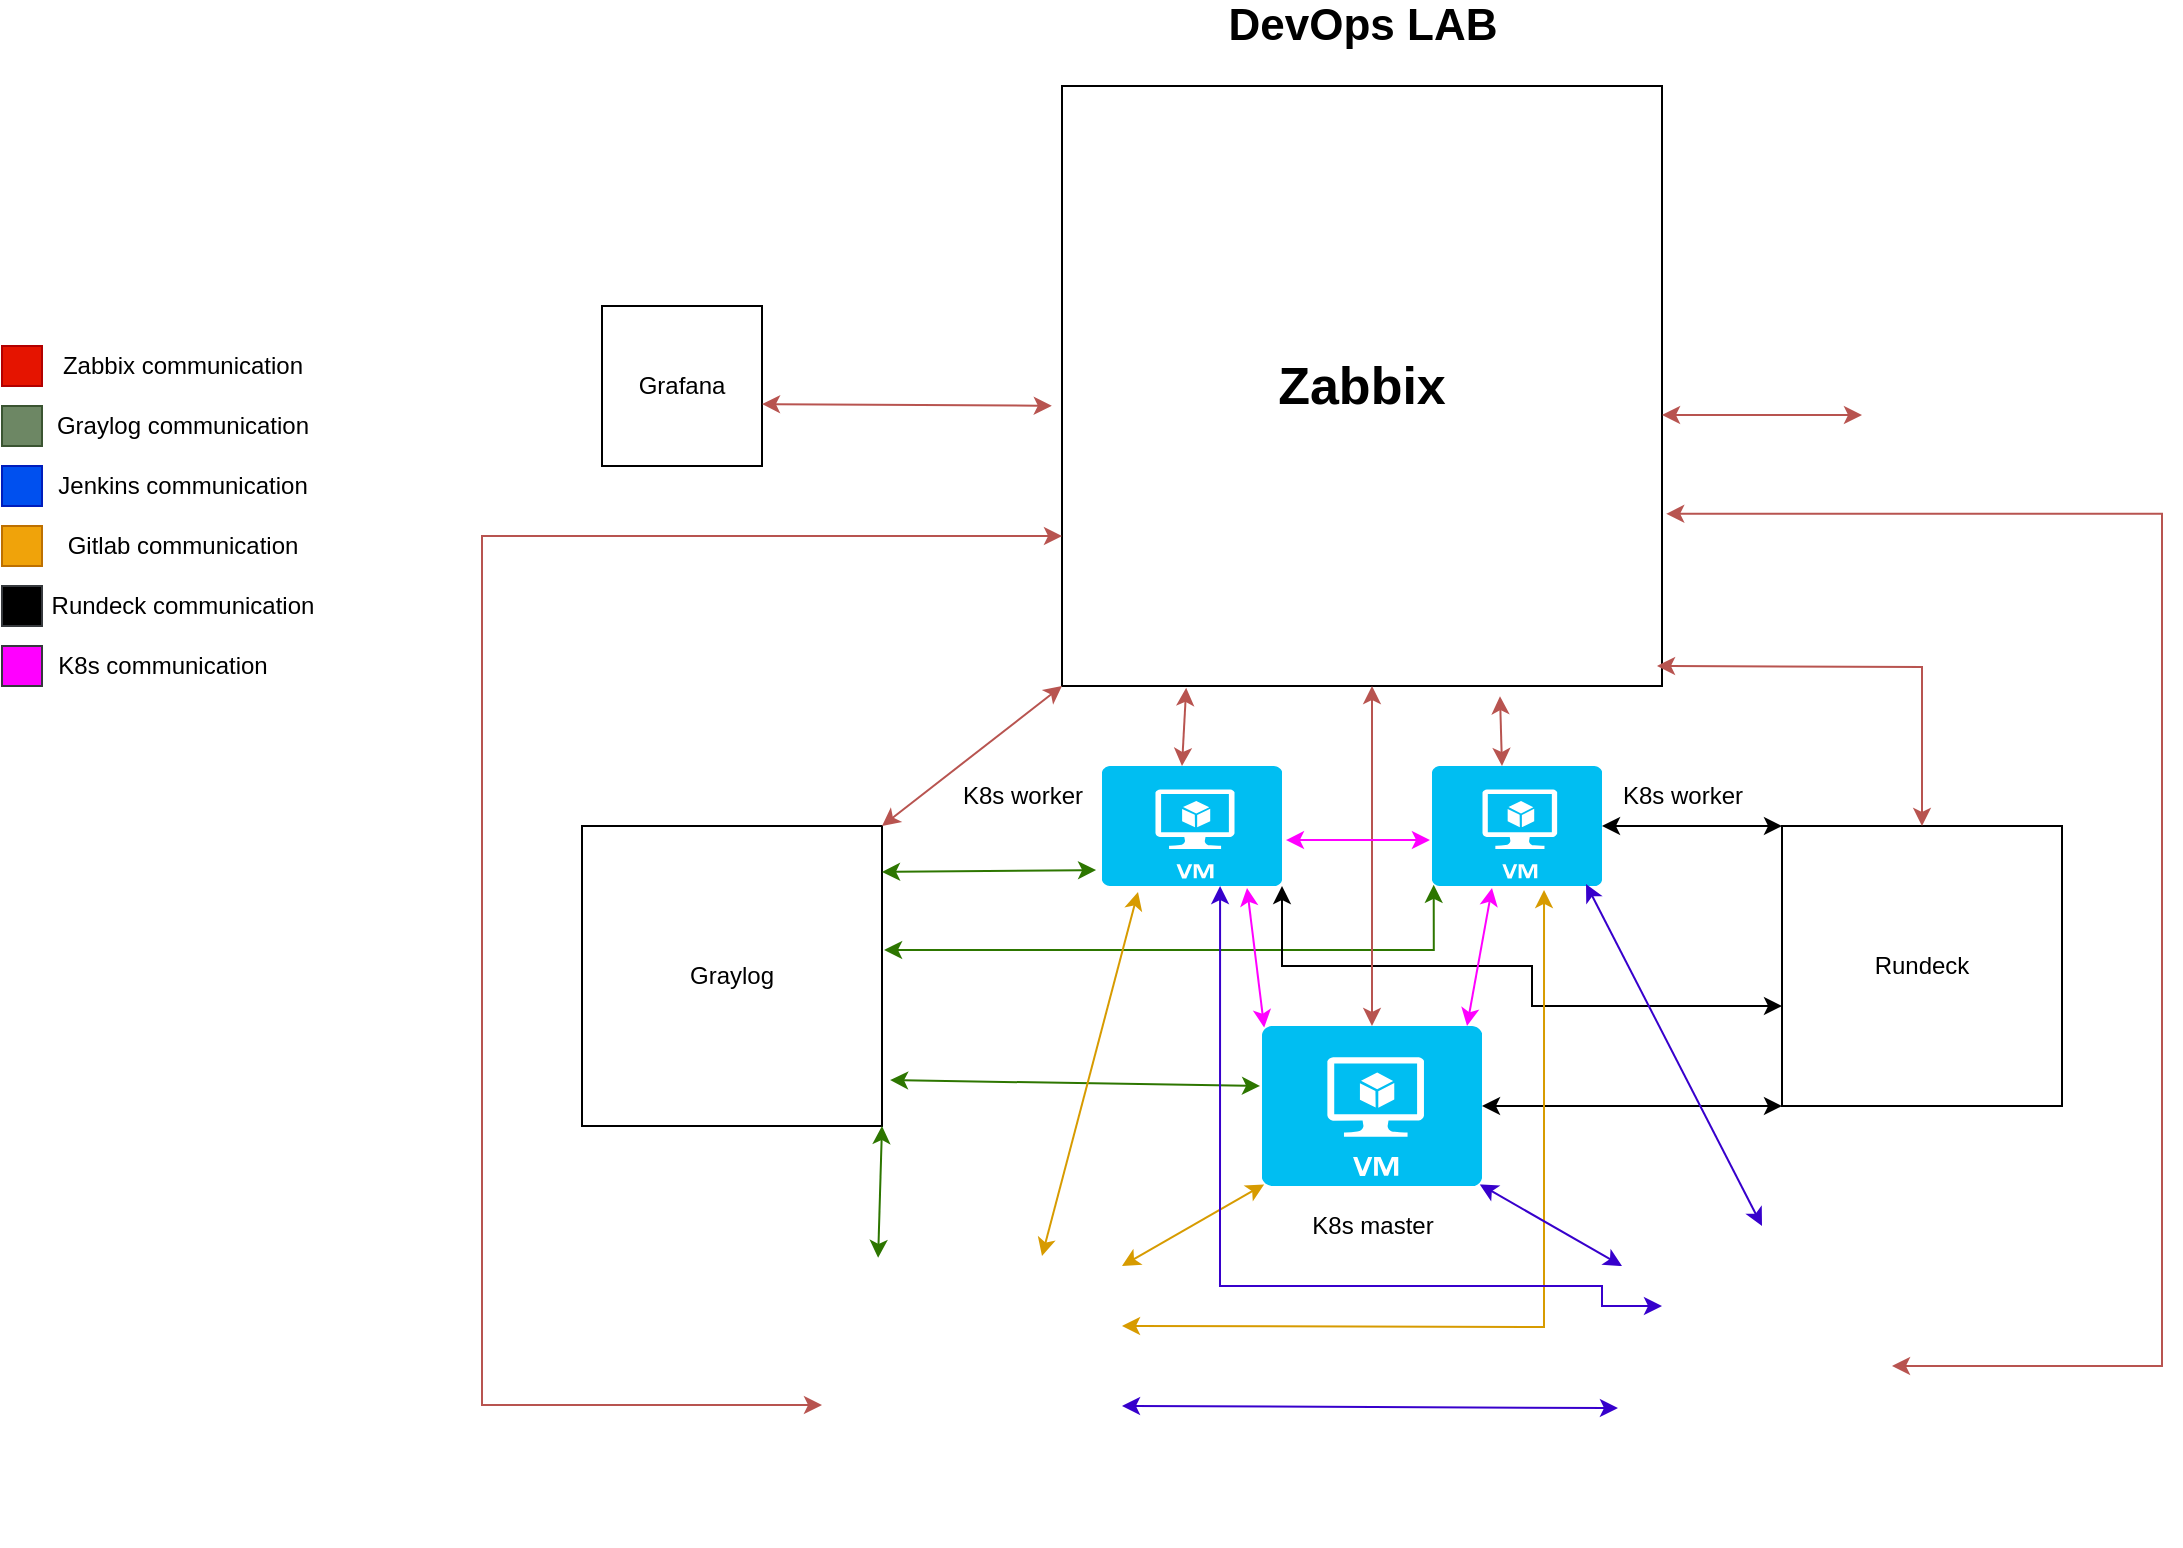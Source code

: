 <mxfile version="15.8.6" type="github">
  <diagram id="z5rGznuba-PtW8SU3dXK" name="Page-1">
    <mxGraphModel dx="1422" dy="790" grid="1" gridSize="10" guides="1" tooltips="1" connect="1" arrows="1" fold="1" page="1" pageScale="1" pageWidth="3300" pageHeight="4681" math="0" shadow="0">
      <root>
        <mxCell id="0" />
        <mxCell id="1" parent="0" />
        <mxCell id="jL6jd2JfHJ7tAKCCUWy6-1" value="&lt;b&gt;&lt;font style=&quot;font-size: 26px&quot;&gt;Zabbix&lt;/font&gt;&lt;/b&gt;" style="whiteSpace=wrap;html=1;aspect=fixed;" parent="1" vertex="1">
          <mxGeometry x="1190" y="200" width="300" height="300" as="geometry" />
        </mxCell>
        <mxCell id="jL6jd2JfHJ7tAKCCUWy6-2" value="Grafana" style="whiteSpace=wrap;html=1;aspect=fixed;" parent="1" vertex="1">
          <mxGeometry x="960" y="310" width="80" height="80" as="geometry" />
        </mxCell>
        <mxCell id="jL6jd2JfHJ7tAKCCUWy6-6" value="" style="verticalLabelPosition=bottom;html=1;verticalAlign=top;align=center;strokeColor=none;fillColor=#00BEF2;shape=mxgraph.azure.virtual_machine;" parent="1" vertex="1">
          <mxGeometry x="1210" y="540" width="90" height="60" as="geometry" />
        </mxCell>
        <mxCell id="jL6jd2JfHJ7tAKCCUWy6-7" value="" style="verticalLabelPosition=bottom;html=1;verticalAlign=top;align=center;strokeColor=none;fillColor=#00BEF2;shape=mxgraph.azure.virtual_machine;" parent="1" vertex="1">
          <mxGeometry x="1375" y="540" width="85" height="60" as="geometry" />
        </mxCell>
        <mxCell id="jL6jd2JfHJ7tAKCCUWy6-8" value="" style="verticalLabelPosition=bottom;html=1;verticalAlign=top;align=center;strokeColor=none;fillColor=#00BEF2;shape=mxgraph.azure.virtual_machine;" parent="1" vertex="1">
          <mxGeometry x="1290" y="670" width="110" height="80" as="geometry" />
        </mxCell>
        <mxCell id="jL6jd2JfHJ7tAKCCUWy6-9" value="" style="shape=image;html=1;verticalAlign=top;verticalLabelPosition=bottom;labelBackgroundColor=#ffffff;imageAspect=0;aspect=fixed;image=https://cdn0.iconfinder.com/data/icons/font-awesome-brands-vol-1/512/jenkins-128.png" parent="1" vertex="1">
          <mxGeometry x="1470" y="785" width="135" height="135" as="geometry" />
        </mxCell>
        <mxCell id="jL6jd2JfHJ7tAKCCUWy6-17" value="" style="shape=image;html=1;verticalAlign=top;verticalLabelPosition=bottom;labelBackgroundColor=#ffffff;imageAspect=0;aspect=fixed;image=https://cdn4.iconfinder.com/data/icons/socialcones/508/Gitlab-128.png" parent="1" vertex="1">
          <mxGeometry x="1080" y="790" width="140" height="140" as="geometry" />
        </mxCell>
        <mxCell id="jL6jd2JfHJ7tAKCCUWy6-18" value="" style="shape=image;html=1;verticalAlign=top;verticalLabelPosition=bottom;labelBackgroundColor=#ffffff;imageAspect=0;aspect=fixed;image=https://cdn2.iconfinder.com/data/icons/social-media-2285/512/1_Slack_colored_svg-128.png" parent="1" vertex="1">
          <mxGeometry x="1605" y="330" width="70" height="70" as="geometry" />
        </mxCell>
        <mxCell id="kYGF-sDnhBKtGnx4Ma22-1" value="Rundeck" style="whiteSpace=wrap;html=1;aspect=fixed;" vertex="1" parent="1">
          <mxGeometry x="1550" y="570" width="140" height="140" as="geometry" />
        </mxCell>
        <mxCell id="kYGF-sDnhBKtGnx4Ma22-2" value="Graylog" style="whiteSpace=wrap;html=1;aspect=fixed;" vertex="1" parent="1">
          <mxGeometry x="950" y="570" width="150" height="150" as="geometry" />
        </mxCell>
        <mxCell id="kYGF-sDnhBKtGnx4Ma22-25" value="" style="endArrow=classic;startArrow=classic;html=1;rounded=0;entryX=-0.033;entryY=0.867;entryDx=0;entryDy=0;entryPerimeter=0;exitX=1;exitY=0.153;exitDx=0;exitDy=0;exitPerimeter=0;fillColor=#60a917;strokeColor=#2D7600;" edge="1" parent="1" source="kYGF-sDnhBKtGnx4Ma22-2" target="jL6jd2JfHJ7tAKCCUWy6-6">
          <mxGeometry width="50" height="50" relative="1" as="geometry">
            <mxPoint x="1120" y="590" as="sourcePoint" />
            <mxPoint x="1170" y="540" as="targetPoint" />
          </mxGeometry>
        </mxCell>
        <mxCell id="kYGF-sDnhBKtGnx4Ma22-27" value="" style="endArrow=classic;startArrow=classic;html=1;rounded=0;entryX=-0.009;entryY=0.375;entryDx=0;entryDy=0;entryPerimeter=0;exitX=1.027;exitY=0.847;exitDx=0;exitDy=0;exitPerimeter=0;fillColor=#60a917;strokeColor=#2D7600;" edge="1" parent="1" source="kYGF-sDnhBKtGnx4Ma22-2" target="jL6jd2JfHJ7tAKCCUWy6-8">
          <mxGeometry width="50" height="50" relative="1" as="geometry">
            <mxPoint x="1100" y="680" as="sourcePoint" />
            <mxPoint x="1280" y="680" as="targetPoint" />
          </mxGeometry>
        </mxCell>
        <mxCell id="kYGF-sDnhBKtGnx4Ma22-30" value="" style="endArrow=classic;startArrow=classic;html=1;rounded=0;entryX=0.01;entryY=0.99;entryDx=0;entryDy=0;entryPerimeter=0;edgeStyle=orthogonalEdgeStyle;exitX=1.007;exitY=0.413;exitDx=0;exitDy=0;exitPerimeter=0;fillColor=#60a917;strokeColor=#2D7600;" edge="1" parent="1" source="kYGF-sDnhBKtGnx4Ma22-2" target="jL6jd2JfHJ7tAKCCUWy6-7">
          <mxGeometry width="50" height="50" relative="1" as="geometry">
            <mxPoint x="1100" y="665" as="sourcePoint" />
            <mxPoint x="1150" y="615" as="targetPoint" />
          </mxGeometry>
        </mxCell>
        <mxCell id="kYGF-sDnhBKtGnx4Ma22-31" value="" style="endArrow=classic;startArrow=classic;html=1;rounded=0;entryX=0.207;entryY=1.003;entryDx=0;entryDy=0;entryPerimeter=0;fillColor=#f8cecc;strokeColor=#b85450;" edge="1" parent="1" target="jL6jd2JfHJ7tAKCCUWy6-1">
          <mxGeometry width="50" height="50" relative="1" as="geometry">
            <mxPoint x="1250" y="540" as="sourcePoint" />
            <mxPoint x="1300" y="490" as="targetPoint" />
          </mxGeometry>
        </mxCell>
        <mxCell id="kYGF-sDnhBKtGnx4Ma22-32" value="" style="endArrow=classic;startArrow=classic;html=1;rounded=0;entryX=0.73;entryY=1.017;entryDx=0;entryDy=0;entryPerimeter=0;fillColor=#f8cecc;strokeColor=#b85450;" edge="1" parent="1" target="jL6jd2JfHJ7tAKCCUWy6-1">
          <mxGeometry width="50" height="50" relative="1" as="geometry">
            <mxPoint x="1410" y="540" as="sourcePoint" />
            <mxPoint x="1460" y="490" as="targetPoint" />
          </mxGeometry>
        </mxCell>
        <mxCell id="kYGF-sDnhBKtGnx4Ma22-34" value="" style="endArrow=classic;startArrow=classic;html=1;rounded=0;entryX=0;entryY=0;entryDx=0;entryDy=0;" edge="1" parent="1" target="kYGF-sDnhBKtGnx4Ma22-1">
          <mxGeometry width="50" height="50" relative="1" as="geometry">
            <mxPoint x="1460" y="570" as="sourcePoint" />
            <mxPoint x="1510" y="520" as="targetPoint" />
          </mxGeometry>
        </mxCell>
        <mxCell id="kYGF-sDnhBKtGnx4Ma22-35" value="" style="endArrow=classic;startArrow=classic;html=1;rounded=0;entryX=0;entryY=1;entryDx=0;entryDy=0;" edge="1" parent="1" target="kYGF-sDnhBKtGnx4Ma22-1">
          <mxGeometry width="50" height="50" relative="1" as="geometry">
            <mxPoint x="1400" y="710" as="sourcePoint" />
            <mxPoint x="1490" y="710" as="targetPoint" />
          </mxGeometry>
        </mxCell>
        <mxCell id="kYGF-sDnhBKtGnx4Ma22-37" value="" style="endArrow=classic;startArrow=classic;html=1;rounded=0;entryX=0;entryY=0.643;entryDx=0;entryDy=0;entryPerimeter=0;edgeStyle=orthogonalEdgeStyle;" edge="1" parent="1" target="kYGF-sDnhBKtGnx4Ma22-1">
          <mxGeometry width="50" height="50" relative="1" as="geometry">
            <mxPoint x="1300" y="600" as="sourcePoint" />
            <mxPoint x="1390" y="600" as="targetPoint" />
            <Array as="points">
              <mxPoint x="1300" y="640" />
              <mxPoint x="1425" y="640" />
              <mxPoint x="1425" y="660" />
            </Array>
          </mxGeometry>
        </mxCell>
        <mxCell id="kYGF-sDnhBKtGnx4Ma22-39" value="" style="endArrow=classic;startArrow=classic;html=1;rounded=0;exitX=0.5;exitY=0;exitDx=0;exitDy=0;exitPerimeter=0;fillColor=#f8cecc;strokeColor=#b85450;" edge="1" parent="1" source="jL6jd2JfHJ7tAKCCUWy6-8">
          <mxGeometry width="50" height="50" relative="1" as="geometry">
            <mxPoint x="1290" y="530" as="sourcePoint" />
            <mxPoint x="1345" y="500" as="targetPoint" />
          </mxGeometry>
        </mxCell>
        <mxCell id="kYGF-sDnhBKtGnx4Ma22-40" value="" style="endArrow=classic;startArrow=classic;html=1;rounded=0;exitX=1;exitY=0.5;exitDx=0;exitDy=0;entryX=-0.015;entryY=0.563;entryDx=0;entryDy=0;fillColor=#6a00ff;strokeColor=#3700CC;entryPerimeter=0;" edge="1" parent="1" source="jL6jd2JfHJ7tAKCCUWy6-17" target="jL6jd2JfHJ7tAKCCUWy6-9">
          <mxGeometry width="50" height="50" relative="1" as="geometry">
            <mxPoint x="1270" y="860" as="sourcePoint" />
            <mxPoint x="1320" y="810" as="targetPoint" />
          </mxGeometry>
        </mxCell>
        <mxCell id="kYGF-sDnhBKtGnx4Ma22-41" value="" style="endArrow=classic;startArrow=classic;html=1;rounded=0;exitX=0.129;exitY=-0.029;exitDx=0;exitDy=0;exitPerimeter=0;fillColor=#60a917;strokeColor=#2D7600;" edge="1" parent="1" source="jL6jd2JfHJ7tAKCCUWy6-17">
          <mxGeometry width="50" height="50" relative="1" as="geometry">
            <mxPoint x="1050" y="770" as="sourcePoint" />
            <mxPoint x="1100" y="720" as="targetPoint" />
          </mxGeometry>
        </mxCell>
        <mxCell id="kYGF-sDnhBKtGnx4Ma22-42" value="" style="endArrow=classic;startArrow=classic;html=1;rounded=0;fillColor=#ffe6cc;strokeColor=#d79b00;entryX=0.2;entryY=1.05;entryDx=0;entryDy=0;entryPerimeter=0;" edge="1" parent="1" target="jL6jd2JfHJ7tAKCCUWy6-6">
          <mxGeometry width="50" height="50" relative="1" as="geometry">
            <mxPoint x="1180" y="785" as="sourcePoint" />
            <mxPoint x="1230" y="735" as="targetPoint" />
          </mxGeometry>
        </mxCell>
        <mxCell id="kYGF-sDnhBKtGnx4Ma22-43" value="" style="endArrow=classic;startArrow=classic;html=1;rounded=0;entryX=0.01;entryY=0.99;entryDx=0;entryDy=0;entryPerimeter=0;exitX=1;exitY=0;exitDx=0;exitDy=0;fillColor=#ffe6cc;strokeColor=#d79b00;" edge="1" parent="1" source="jL6jd2JfHJ7tAKCCUWy6-17" target="jL6jd2JfHJ7tAKCCUWy6-8">
          <mxGeometry width="50" height="50" relative="1" as="geometry">
            <mxPoint x="1210" y="790" as="sourcePoint" />
            <mxPoint x="1300" y="790" as="targetPoint" />
          </mxGeometry>
        </mxCell>
        <mxCell id="kYGF-sDnhBKtGnx4Ma22-44" value="" style="endArrow=classic;startArrow=classic;html=1;rounded=0;entryX=0.659;entryY=1.033;entryDx=0;entryDy=0;entryPerimeter=0;edgeStyle=orthogonalEdgeStyle;fillColor=#ffe6cc;strokeColor=#d79b00;" edge="1" parent="1" target="jL6jd2JfHJ7tAKCCUWy6-7">
          <mxGeometry width="50" height="50" relative="1" as="geometry">
            <mxPoint x="1220" y="820" as="sourcePoint" />
            <mxPoint x="1450" y="800" as="targetPoint" />
          </mxGeometry>
        </mxCell>
        <mxCell id="kYGF-sDnhBKtGnx4Ma22-45" value="" style="endArrow=classic;startArrow=classic;html=1;rounded=0;entryX=0;entryY=1;entryDx=0;entryDy=0;fillColor=#f8cecc;strokeColor=#b85450;" edge="1" parent="1" target="jL6jd2JfHJ7tAKCCUWy6-1">
          <mxGeometry width="50" height="50" relative="1" as="geometry">
            <mxPoint x="1100" y="570" as="sourcePoint" />
            <mxPoint x="1150" y="520" as="targetPoint" />
          </mxGeometry>
        </mxCell>
        <mxCell id="kYGF-sDnhBKtGnx4Ma22-46" value="" style="endArrow=classic;startArrow=classic;html=1;rounded=0;entryX=0.99;entryY=0.99;entryDx=0;entryDy=0;entryPerimeter=0;fillColor=#6a00ff;strokeColor=#3700CC;" edge="1" parent="1" target="jL6jd2JfHJ7tAKCCUWy6-8">
          <mxGeometry width="50" height="50" relative="1" as="geometry">
            <mxPoint x="1470" y="790" as="sourcePoint" />
            <mxPoint x="1520" y="740" as="targetPoint" />
          </mxGeometry>
        </mxCell>
        <mxCell id="kYGF-sDnhBKtGnx4Ma22-47" value="" style="endArrow=classic;startArrow=classic;html=1;rounded=0;entryX=0;entryY=0;entryDx=0;entryDy=0;exitX=0.906;exitY=0.983;exitDx=0;exitDy=0;exitPerimeter=0;fillColor=#6a00ff;strokeColor=#3700CC;" edge="1" parent="1" source="jL6jd2JfHJ7tAKCCUWy6-7">
          <mxGeometry width="50" height="50" relative="1" as="geometry">
            <mxPoint x="1450" y="770" as="sourcePoint" />
            <mxPoint x="1540" y="770" as="targetPoint" />
          </mxGeometry>
        </mxCell>
        <mxCell id="kYGF-sDnhBKtGnx4Ma22-48" value="" style="endArrow=classic;startArrow=classic;html=1;rounded=0;entryX=0;entryY=0;entryDx=0;entryDy=0;exitX=0.656;exitY=1;exitDx=0;exitDy=0;exitPerimeter=0;fillColor=#6a00ff;strokeColor=#3700CC;edgeStyle=orthogonalEdgeStyle;" edge="1" parent="1" source="jL6jd2JfHJ7tAKCCUWy6-6">
          <mxGeometry width="50" height="50" relative="1" as="geometry">
            <mxPoint x="1400" y="810" as="sourcePoint" />
            <mxPoint x="1490" y="810" as="targetPoint" />
            <Array as="points">
              <mxPoint x="1269" y="800" />
              <mxPoint x="1460" y="800" />
              <mxPoint x="1460" y="810" />
            </Array>
          </mxGeometry>
        </mxCell>
        <mxCell id="kYGF-sDnhBKtGnx4Ma22-49" value="" style="endArrow=classic;startArrow=classic;html=1;rounded=0;exitX=1;exitY=0.613;exitDx=0;exitDy=0;fillColor=#f8cecc;strokeColor=#b85450;entryX=-0.017;entryY=0.533;entryDx=0;entryDy=0;entryPerimeter=0;exitPerimeter=0;" edge="1" parent="1" source="jL6jd2JfHJ7tAKCCUWy6-2" target="jL6jd2JfHJ7tAKCCUWy6-1">
          <mxGeometry width="50" height="50" relative="1" as="geometry">
            <mxPoint x="1100" y="320" as="sourcePoint" />
            <mxPoint x="1180" y="320" as="targetPoint" />
          </mxGeometry>
        </mxCell>
        <mxCell id="kYGF-sDnhBKtGnx4Ma22-50" value="" style="endArrow=classic;startArrow=classic;html=1;rounded=0;exitX=1;exitY=0.75;exitDx=0;exitDy=0;fillColor=#f8cecc;strokeColor=#b85450;" edge="1" parent="1">
          <mxGeometry width="50" height="50" relative="1" as="geometry">
            <mxPoint x="1490" y="364.5" as="sourcePoint" />
            <mxPoint x="1590" y="364.5" as="targetPoint" />
          </mxGeometry>
        </mxCell>
        <mxCell id="kYGF-sDnhBKtGnx4Ma22-51" value="" style="endArrow=classic;startArrow=classic;html=1;rounded=0;exitX=1;exitY=0.75;exitDx=0;exitDy=0;fillColor=#f8cecc;strokeColor=#b85450;entryX=0.5;entryY=0;entryDx=0;entryDy=0;edgeStyle=orthogonalEdgeStyle;" edge="1" parent="1" target="kYGF-sDnhBKtGnx4Ma22-1">
          <mxGeometry width="50" height="50" relative="1" as="geometry">
            <mxPoint x="1487.5" y="490" as="sourcePoint" />
            <mxPoint x="1587.5" y="490" as="targetPoint" />
          </mxGeometry>
        </mxCell>
        <mxCell id="kYGF-sDnhBKtGnx4Ma22-52" value="" style="endArrow=classic;startArrow=classic;html=1;rounded=0;exitX=1;exitY=0.75;exitDx=0;exitDy=0;fillColor=#f8cecc;strokeColor=#b85450;entryX=1.007;entryY=0.713;entryDx=0;entryDy=0;entryPerimeter=0;edgeStyle=orthogonalEdgeStyle;" edge="1" parent="1" target="jL6jd2JfHJ7tAKCCUWy6-1">
          <mxGeometry width="50" height="50" relative="1" as="geometry">
            <mxPoint x="1605" y="840" as="sourcePoint" />
            <mxPoint x="1705" y="840" as="targetPoint" />
            <Array as="points">
              <mxPoint x="1740" y="840" />
              <mxPoint x="1740" y="414" />
            </Array>
          </mxGeometry>
        </mxCell>
        <mxCell id="kYGF-sDnhBKtGnx4Ma22-53" value="" style="endArrow=classic;startArrow=classic;html=1;rounded=0;exitX=0;exitY=0.75;exitDx=0;exitDy=0;fillColor=#f8cecc;strokeColor=#b85450;edgeStyle=orthogonalEdgeStyle;" edge="1" parent="1" source="jL6jd2JfHJ7tAKCCUWy6-1">
          <mxGeometry width="50" height="50" relative="1" as="geometry">
            <mxPoint x="970" y="859.5" as="sourcePoint" />
            <mxPoint x="1070" y="859.5" as="targetPoint" />
            <Array as="points">
              <mxPoint x="900" y="425" />
              <mxPoint x="900" y="860" />
            </Array>
          </mxGeometry>
        </mxCell>
        <mxCell id="kYGF-sDnhBKtGnx4Ma22-54" value="&lt;font style=&quot;font-size: 12px&quot;&gt;K8s worker&lt;/font&gt;" style="text;html=1;align=center;verticalAlign=middle;resizable=0;points=[];autosize=1;strokeColor=none;fillColor=none;fontSize=26;" vertex="1" parent="1">
          <mxGeometry x="1130" y="530" width="80" height="40" as="geometry" />
        </mxCell>
        <mxCell id="kYGF-sDnhBKtGnx4Ma22-55" value="&lt;font style=&quot;font-size: 12px&quot;&gt;K8s worker&lt;/font&gt;" style="text;html=1;align=center;verticalAlign=middle;resizable=0;points=[];autosize=1;strokeColor=none;fillColor=none;fontSize=26;" vertex="1" parent="1">
          <mxGeometry x="1460" y="530" width="80" height="40" as="geometry" />
        </mxCell>
        <mxCell id="kYGF-sDnhBKtGnx4Ma22-56" value="&lt;font style=&quot;font-size: 12px&quot;&gt;K8s master&lt;/font&gt;" style="text;html=1;align=center;verticalAlign=middle;resizable=0;points=[];autosize=1;strokeColor=none;fillColor=none;fontSize=26;" vertex="1" parent="1">
          <mxGeometry x="1305" y="745" width="80" height="40" as="geometry" />
        </mxCell>
        <mxCell id="kYGF-sDnhBKtGnx4Ma22-57" value="" style="endArrow=classic;startArrow=classic;html=1;rounded=0;fontSize=12;entryX=0.353;entryY=1.017;entryDx=0;entryDy=0;entryPerimeter=0;fillColor=#6d8764;strokeColor=#FF00FF;" edge="1" parent="1" target="jL6jd2JfHJ7tAKCCUWy6-7">
          <mxGeometry width="50" height="50" relative="1" as="geometry">
            <mxPoint x="1392.5" y="670" as="sourcePoint" />
            <mxPoint x="1442.5" y="620" as="targetPoint" />
          </mxGeometry>
        </mxCell>
        <mxCell id="kYGF-sDnhBKtGnx4Ma22-59" value="" style="endArrow=classic;startArrow=classic;html=1;rounded=0;fontSize=12;entryX=0.353;entryY=1.017;entryDx=0;entryDy=0;entryPerimeter=0;fillColor=#6d8764;strokeColor=#FF00FF;exitX=0.01;exitY=0.01;exitDx=0;exitDy=0;exitPerimeter=0;" edge="1" parent="1" source="jL6jd2JfHJ7tAKCCUWy6-8">
          <mxGeometry width="50" height="50" relative="1" as="geometry">
            <mxPoint x="1270" y="670" as="sourcePoint" />
            <mxPoint x="1282.505" y="601.02" as="targetPoint" />
          </mxGeometry>
        </mxCell>
        <mxCell id="kYGF-sDnhBKtGnx4Ma22-60" value="" style="whiteSpace=wrap;html=1;fontSize=12;fillColor=#e51400;fontColor=#ffffff;strokeColor=#B20000;" vertex="1" parent="1">
          <mxGeometry x="660" y="330" width="20" height="20" as="geometry" />
        </mxCell>
        <mxCell id="kYGF-sDnhBKtGnx4Ma22-61" value="Zabbix&amp;nbsp;communication" style="text;html=1;align=center;verticalAlign=middle;resizable=0;points=[];autosize=1;strokeColor=none;fillColor=none;fontSize=12;" vertex="1" parent="1">
          <mxGeometry x="680" y="330" width="140" height="20" as="geometry" />
        </mxCell>
        <mxCell id="kYGF-sDnhBKtGnx4Ma22-62" value="" style="whiteSpace=wrap;html=1;fontSize=12;fillColor=#6d8764;strokeColor=#3A5431;fontColor=#ffffff;" vertex="1" parent="1">
          <mxGeometry x="660" y="360" width="20" height="20" as="geometry" />
        </mxCell>
        <mxCell id="kYGF-sDnhBKtGnx4Ma22-63" value="Graylog communication" style="text;html=1;align=center;verticalAlign=middle;resizable=0;points=[];autosize=1;strokeColor=none;fillColor=none;fontSize=12;" vertex="1" parent="1">
          <mxGeometry x="680" y="360" width="140" height="20" as="geometry" />
        </mxCell>
        <mxCell id="kYGF-sDnhBKtGnx4Ma22-64" value="Jenkins communication" style="text;html=1;align=center;verticalAlign=middle;resizable=0;points=[];autosize=1;strokeColor=none;fillColor=none;fontSize=12;" vertex="1" parent="1">
          <mxGeometry x="680" y="390" width="140" height="20" as="geometry" />
        </mxCell>
        <mxCell id="kYGF-sDnhBKtGnx4Ma22-65" value="" style="whiteSpace=wrap;html=1;fontSize=12;fillColor=#0050ef;strokeColor=#001DBC;fontColor=#ffffff;" vertex="1" parent="1">
          <mxGeometry x="660" y="390" width="20" height="20" as="geometry" />
        </mxCell>
        <mxCell id="kYGF-sDnhBKtGnx4Ma22-66" value="" style="whiteSpace=wrap;html=1;fontSize=12;fillColor=#f0a30a;strokeColor=#BD7000;fontColor=#000000;" vertex="1" parent="1">
          <mxGeometry x="660" y="420" width="20" height="20" as="geometry" />
        </mxCell>
        <mxCell id="kYGF-sDnhBKtGnx4Ma22-67" value="Gitlab communication" style="text;html=1;align=center;verticalAlign=middle;resizable=0;points=[];autosize=1;strokeColor=none;fillColor=none;fontSize=12;" vertex="1" parent="1">
          <mxGeometry x="685" y="420" width="130" height="20" as="geometry" />
        </mxCell>
        <mxCell id="kYGF-sDnhBKtGnx4Ma22-68" value="" style="whiteSpace=wrap;html=1;fontSize=12;fillColor=#000000;strokeColor=#36393d;" vertex="1" parent="1">
          <mxGeometry x="660" y="450" width="20" height="20" as="geometry" />
        </mxCell>
        <mxCell id="kYGF-sDnhBKtGnx4Ma22-69" value="Rundeck communication" style="text;html=1;align=center;verticalAlign=middle;resizable=0;points=[];autosize=1;strokeColor=none;fillColor=none;fontSize=12;" vertex="1" parent="1">
          <mxGeometry x="675" y="450" width="150" height="20" as="geometry" />
        </mxCell>
        <mxCell id="kYGF-sDnhBKtGnx4Ma22-71" value="" style="whiteSpace=wrap;html=1;fontSize=12;fillColor=#FF00FF;strokeColor=#36393d;" vertex="1" parent="1">
          <mxGeometry x="660" y="480" width="20" height="20" as="geometry" />
        </mxCell>
        <mxCell id="kYGF-sDnhBKtGnx4Ma22-72" value="K8s communication" style="text;html=1;align=center;verticalAlign=middle;resizable=0;points=[];autosize=1;strokeColor=none;fillColor=none;fontSize=12;" vertex="1" parent="1">
          <mxGeometry x="680" y="480" width="120" height="20" as="geometry" />
        </mxCell>
        <mxCell id="kYGF-sDnhBKtGnx4Ma22-73" value="" style="endArrow=classic;startArrow=classic;html=1;rounded=0;fontSize=12;entryX=1.022;entryY=0.617;entryDx=0;entryDy=0;entryPerimeter=0;fillColor=#6d8764;strokeColor=#FF00FF;exitX=-0.012;exitY=0.617;exitDx=0;exitDy=0;exitPerimeter=0;" edge="1" parent="1" source="jL6jd2JfHJ7tAKCCUWy6-7" target="jL6jd2JfHJ7tAKCCUWy6-6">
          <mxGeometry width="50" height="50" relative="1" as="geometry">
            <mxPoint x="1318.59" y="584.89" as="sourcePoint" />
            <mxPoint x="1309.995" y="515.11" as="targetPoint" />
          </mxGeometry>
        </mxCell>
        <mxCell id="kYGF-sDnhBKtGnx4Ma22-74" value="&lt;b&gt;&lt;font style=&quot;font-size: 22px&quot;&gt;DevOps LAB&lt;/font&gt;&lt;/b&gt;" style="text;html=1;align=center;verticalAlign=middle;resizable=0;points=[];autosize=1;strokeColor=none;fillColor=none;fontSize=12;" vertex="1" parent="1">
          <mxGeometry x="1265" y="160" width="150" height="20" as="geometry" />
        </mxCell>
      </root>
    </mxGraphModel>
  </diagram>
</mxfile>
